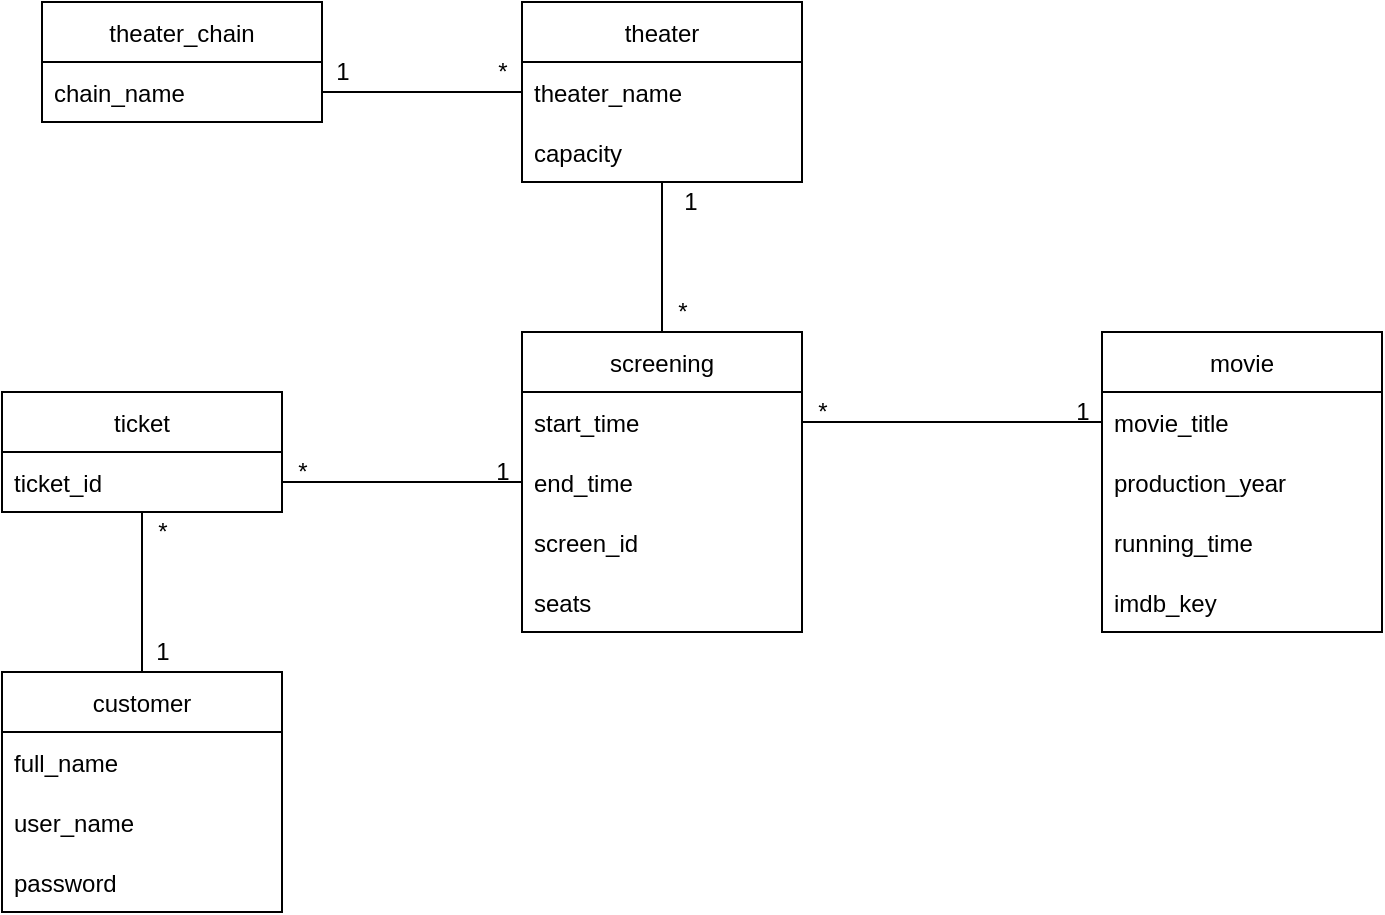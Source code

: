 <mxfile version="16.4.8" type="device"><diagram id="juv52MMHf7dS-MZMdBVi" name="Page-1"><mxGraphModel dx="1186" dy="764" grid="1" gridSize="10" guides="1" tooltips="1" connect="1" arrows="1" fold="1" page="1" pageScale="1" pageWidth="827" pageHeight="1169" math="0" shadow="0"><root><mxCell id="0"/><mxCell id="1" parent="0"/><mxCell id="J2_U3OxGbu_UA2v4sLJk-2" value="theater_chain" style="swimlane;fontStyle=0;childLayout=stackLayout;horizontal=1;startSize=30;horizontalStack=0;resizeParent=1;resizeParentMax=0;resizeLast=0;collapsible=1;marginBottom=0;" parent="1" vertex="1"><mxGeometry x="100" y="105" width="140" height="60" as="geometry"/></mxCell><mxCell id="J2_U3OxGbu_UA2v4sLJk-27" value="chain_name" style="text;strokeColor=none;fillColor=none;align=left;verticalAlign=middle;spacingLeft=4;spacingRight=4;overflow=hidden;points=[[0,0.5],[1,0.5]];portConstraint=eastwest;rotatable=0;" parent="J2_U3OxGbu_UA2v4sLJk-2" vertex="1"><mxGeometry y="30" width="140" height="30" as="geometry"/></mxCell><mxCell id="J2_U3OxGbu_UA2v4sLJk-11" value="" style="endArrow=none;html=1;rounded=0;entryX=0;entryY=0.5;entryDx=0;entryDy=0;exitX=1;exitY=0.5;exitDx=0;exitDy=0;" parent="1" source="J2_U3OxGbu_UA2v4sLJk-27" edge="1"><mxGeometry width="50" height="50" relative="1" as="geometry"><mxPoint x="390" y="380" as="sourcePoint"/><mxPoint x="340" y="150" as="targetPoint"/><Array as="points"/></mxGeometry></mxCell><mxCell id="J2_U3OxGbu_UA2v4sLJk-12" value="1" style="text;html=1;align=center;verticalAlign=middle;resizable=0;points=[];autosize=1;strokeColor=none;fillColor=none;" parent="1" vertex="1"><mxGeometry x="240" y="130" width="20" height="20" as="geometry"/></mxCell><mxCell id="J2_U3OxGbu_UA2v4sLJk-13" value="*" style="text;html=1;align=center;verticalAlign=middle;resizable=0;points=[];autosize=1;strokeColor=none;fillColor=none;" parent="1" vertex="1"><mxGeometry x="320" y="130" width="20" height="20" as="geometry"/></mxCell><mxCell id="J2_U3OxGbu_UA2v4sLJk-14" value="screening" style="swimlane;fontStyle=0;childLayout=stackLayout;horizontal=1;startSize=30;horizontalStack=0;resizeParent=1;resizeParentMax=0;resizeLast=0;collapsible=1;marginBottom=0;" parent="1" vertex="1"><mxGeometry x="340" y="270" width="140" height="150" as="geometry"/></mxCell><mxCell id="J2_U3OxGbu_UA2v4sLJk-15" value="start_time    " style="text;strokeColor=none;fillColor=none;align=left;verticalAlign=middle;spacingLeft=4;spacingRight=4;overflow=hidden;points=[[0,0.5],[1,0.5]];portConstraint=eastwest;rotatable=0;" parent="J2_U3OxGbu_UA2v4sLJk-14" vertex="1"><mxGeometry y="30" width="140" height="30" as="geometry"/></mxCell><mxCell id="J2_U3OxGbu_UA2v4sLJk-16" value="end_time " style="text;strokeColor=none;fillColor=none;align=left;verticalAlign=middle;spacingLeft=4;spacingRight=4;overflow=hidden;points=[[0,0.5],[1,0.5]];portConstraint=eastwest;rotatable=0;" parent="J2_U3OxGbu_UA2v4sLJk-14" vertex="1"><mxGeometry y="60" width="140" height="30" as="geometry"/></mxCell><mxCell id="J2_U3OxGbu_UA2v4sLJk-55" value="screen_id" style="text;strokeColor=none;fillColor=none;align=left;verticalAlign=middle;spacingLeft=4;spacingRight=4;overflow=hidden;points=[[0,0.5],[1,0.5]];portConstraint=eastwest;rotatable=0;" parent="J2_U3OxGbu_UA2v4sLJk-14" vertex="1"><mxGeometry y="90" width="140" height="30" as="geometry"/></mxCell><mxCell id="qxnODswch8US0Tqm4FWp-1" value="seats" style="text;strokeColor=none;fillColor=none;align=left;verticalAlign=middle;spacingLeft=4;spacingRight=4;overflow=hidden;points=[[0,0.5],[1,0.5]];portConstraint=eastwest;rotatable=0;" vertex="1" parent="J2_U3OxGbu_UA2v4sLJk-14"><mxGeometry y="120" width="140" height="30" as="geometry"/></mxCell><mxCell id="J2_U3OxGbu_UA2v4sLJk-18" value="movie" style="swimlane;fontStyle=0;childLayout=stackLayout;horizontal=1;startSize=30;horizontalStack=0;resizeParent=1;resizeParentMax=0;resizeLast=0;collapsible=1;marginBottom=0;" parent="1" vertex="1"><mxGeometry x="630" y="270" width="140" height="150" as="geometry"/></mxCell><mxCell id="J2_U3OxGbu_UA2v4sLJk-19" value="movie_title" style="text;strokeColor=none;fillColor=none;align=left;verticalAlign=middle;spacingLeft=4;spacingRight=4;overflow=hidden;points=[[0,0.5],[1,0.5]];portConstraint=eastwest;rotatable=0;" parent="J2_U3OxGbu_UA2v4sLJk-18" vertex="1"><mxGeometry y="30" width="140" height="30" as="geometry"/></mxCell><mxCell id="J2_U3OxGbu_UA2v4sLJk-20" value="production_year" style="text;strokeColor=none;fillColor=none;align=left;verticalAlign=middle;spacingLeft=4;spacingRight=4;overflow=hidden;points=[[0,0.5],[1,0.5]];portConstraint=eastwest;rotatable=0;" parent="J2_U3OxGbu_UA2v4sLJk-18" vertex="1"><mxGeometry y="60" width="140" height="30" as="geometry"/></mxCell><mxCell id="J2_U3OxGbu_UA2v4sLJk-28" value="running_time" style="text;strokeColor=none;fillColor=none;align=left;verticalAlign=middle;spacingLeft=4;spacingRight=4;overflow=hidden;points=[[0,0.5],[1,0.5]];portConstraint=eastwest;rotatable=0;" parent="J2_U3OxGbu_UA2v4sLJk-18" vertex="1"><mxGeometry y="90" width="140" height="30" as="geometry"/></mxCell><mxCell id="J2_U3OxGbu_UA2v4sLJk-58" value="imdb_key" style="text;strokeColor=none;fillColor=none;align=left;verticalAlign=middle;spacingLeft=4;spacingRight=4;overflow=hidden;points=[[0,0.5],[1,0.5]];portConstraint=eastwest;rotatable=0;" parent="J2_U3OxGbu_UA2v4sLJk-18" vertex="1"><mxGeometry y="120" width="140" height="30" as="geometry"/></mxCell><mxCell id="J2_U3OxGbu_UA2v4sLJk-29" value="ticket" style="swimlane;fontStyle=0;childLayout=stackLayout;horizontal=1;startSize=30;horizontalStack=0;resizeParent=1;resizeParentMax=0;resizeLast=0;collapsible=1;marginBottom=0;" parent="1" vertex="1"><mxGeometry x="80" y="300" width="140" height="60" as="geometry"/></mxCell><mxCell id="J2_U3OxGbu_UA2v4sLJk-30" value="ticket_id" style="text;strokeColor=none;fillColor=none;align=left;verticalAlign=middle;spacingLeft=4;spacingRight=4;overflow=hidden;points=[[0,0.5],[1,0.5]];portConstraint=eastwest;rotatable=0;" parent="J2_U3OxGbu_UA2v4sLJk-29" vertex="1"><mxGeometry y="30" width="140" height="30" as="geometry"/></mxCell><mxCell id="J2_U3OxGbu_UA2v4sLJk-33" value="" style="endArrow=none;html=1;rounded=0;exitX=0;exitY=0.5;exitDx=0;exitDy=0;" parent="1" source="J2_U3OxGbu_UA2v4sLJk-16" target="J2_U3OxGbu_UA2v4sLJk-30" edge="1"><mxGeometry width="50" height="50" relative="1" as="geometry"><mxPoint x="370" y="330" as="sourcePoint"/><mxPoint x="420" y="280" as="targetPoint"/></mxGeometry></mxCell><mxCell id="J2_U3OxGbu_UA2v4sLJk-34" value="*" style="text;html=1;align=center;verticalAlign=middle;resizable=0;points=[];autosize=1;strokeColor=none;fillColor=none;" parent="1" vertex="1"><mxGeometry x="220" y="330" width="20" height="20" as="geometry"/></mxCell><mxCell id="J2_U3OxGbu_UA2v4sLJk-35" value="1" style="text;html=1;align=center;verticalAlign=middle;resizable=0;points=[];autosize=1;strokeColor=none;fillColor=none;" parent="1" vertex="1"><mxGeometry x="320" y="330" width="20" height="20" as="geometry"/></mxCell><mxCell id="J2_U3OxGbu_UA2v4sLJk-36" value="" style="endArrow=none;html=1;rounded=0;exitX=1;exitY=0.5;exitDx=0;exitDy=0;" parent="1" source="J2_U3OxGbu_UA2v4sLJk-15" target="J2_U3OxGbu_UA2v4sLJk-19" edge="1"><mxGeometry width="50" height="50" relative="1" as="geometry"><mxPoint x="370" y="330" as="sourcePoint"/><mxPoint x="420" y="280" as="targetPoint"/></mxGeometry></mxCell><mxCell id="J2_U3OxGbu_UA2v4sLJk-37" value="*" style="text;html=1;align=center;verticalAlign=middle;resizable=0;points=[];autosize=1;strokeColor=none;fillColor=none;" parent="1" vertex="1"><mxGeometry x="480" y="300" width="20" height="20" as="geometry"/></mxCell><mxCell id="J2_U3OxGbu_UA2v4sLJk-38" value="1" style="text;html=1;align=center;verticalAlign=middle;resizable=0;points=[];autosize=1;strokeColor=none;fillColor=none;" parent="1" vertex="1"><mxGeometry x="610" y="300" width="20" height="20" as="geometry"/></mxCell><mxCell id="J2_U3OxGbu_UA2v4sLJk-39" value="customer" style="swimlane;fontStyle=0;childLayout=stackLayout;horizontal=1;startSize=30;horizontalStack=0;resizeParent=1;resizeParentMax=0;resizeLast=0;collapsible=1;marginBottom=0;" parent="1" vertex="1"><mxGeometry x="80" y="440" width="140" height="120" as="geometry"/></mxCell><mxCell id="J2_U3OxGbu_UA2v4sLJk-44" value="full_name" style="text;strokeColor=none;fillColor=none;align=left;verticalAlign=middle;spacingLeft=4;spacingRight=4;overflow=hidden;points=[[0,0.5],[1,0.5]];portConstraint=eastwest;rotatable=0;" parent="J2_U3OxGbu_UA2v4sLJk-39" vertex="1"><mxGeometry y="30" width="140" height="30" as="geometry"/></mxCell><mxCell id="J2_U3OxGbu_UA2v4sLJk-41" value="user_name" style="text;strokeColor=none;fillColor=none;align=left;verticalAlign=middle;spacingLeft=4;spacingRight=4;overflow=hidden;points=[[0,0.5],[1,0.5]];portConstraint=eastwest;rotatable=0;" parent="J2_U3OxGbu_UA2v4sLJk-39" vertex="1"><mxGeometry y="60" width="140" height="30" as="geometry"/></mxCell><mxCell id="J2_U3OxGbu_UA2v4sLJk-42" value="password" style="text;strokeColor=none;fillColor=none;align=left;verticalAlign=middle;spacingLeft=4;spacingRight=4;overflow=hidden;points=[[0,0.5],[1,0.5]];portConstraint=eastwest;rotatable=0;" parent="J2_U3OxGbu_UA2v4sLJk-39" vertex="1"><mxGeometry y="90" width="140" height="30" as="geometry"/></mxCell><mxCell id="J2_U3OxGbu_UA2v4sLJk-43" value="" style="endArrow=none;html=1;rounded=0;exitX=0.5;exitY=0;exitDx=0;exitDy=0;" parent="1" source="J2_U3OxGbu_UA2v4sLJk-39" target="J2_U3OxGbu_UA2v4sLJk-30" edge="1"><mxGeometry width="50" height="50" relative="1" as="geometry"><mxPoint x="370" y="330" as="sourcePoint"/><mxPoint x="420" y="280" as="targetPoint"/></mxGeometry></mxCell><mxCell id="J2_U3OxGbu_UA2v4sLJk-45" value="*" style="text;html=1;align=center;verticalAlign=middle;resizable=0;points=[];autosize=1;strokeColor=none;fillColor=none;" parent="1" vertex="1"><mxGeometry x="150" y="360" width="20" height="20" as="geometry"/></mxCell><mxCell id="J2_U3OxGbu_UA2v4sLJk-46" value="1" style="text;html=1;align=center;verticalAlign=middle;resizable=0;points=[];autosize=1;strokeColor=none;fillColor=none;" parent="1" vertex="1"><mxGeometry x="150" y="420" width="20" height="20" as="geometry"/></mxCell><mxCell id="J2_U3OxGbu_UA2v4sLJk-47" value="" style="endArrow=none;html=1;rounded=0;" parent="1" source="J2_U3OxGbu_UA2v4sLJk-14" target="J2_U3OxGbu_UA2v4sLJk-54" edge="1"><mxGeometry width="50" height="50" relative="1" as="geometry"><mxPoint x="370" y="340" as="sourcePoint"/><mxPoint x="410" y="220" as="targetPoint"/></mxGeometry></mxCell><mxCell id="J2_U3OxGbu_UA2v4sLJk-48" value="1" style="text;html=1;align=center;verticalAlign=middle;resizable=0;points=[];autosize=1;strokeColor=none;fillColor=none;" parent="1" vertex="1"><mxGeometry x="414" y="195" width="20" height="20" as="geometry"/></mxCell><mxCell id="J2_U3OxGbu_UA2v4sLJk-49" value="*" style="text;html=1;align=center;verticalAlign=middle;resizable=0;points=[];autosize=1;strokeColor=none;fillColor=none;" parent="1" vertex="1"><mxGeometry x="410" y="250" width="20" height="20" as="geometry"/></mxCell><mxCell id="J2_U3OxGbu_UA2v4sLJk-51" value="theater" style="swimlane;fontStyle=0;childLayout=stackLayout;horizontal=1;startSize=30;horizontalStack=0;resizeParent=1;resizeParentMax=0;resizeLast=0;collapsible=1;marginBottom=0;" parent="1" vertex="1"><mxGeometry x="340" y="105" width="140" height="90" as="geometry"/></mxCell><mxCell id="J2_U3OxGbu_UA2v4sLJk-52" value="theater_name" style="text;strokeColor=none;fillColor=none;align=left;verticalAlign=middle;spacingLeft=4;spacingRight=4;overflow=hidden;points=[[0,0.5],[1,0.5]];portConstraint=eastwest;rotatable=0;" parent="J2_U3OxGbu_UA2v4sLJk-51" vertex="1"><mxGeometry y="30" width="140" height="30" as="geometry"/></mxCell><mxCell id="J2_U3OxGbu_UA2v4sLJk-54" value="capacity" style="text;strokeColor=none;fillColor=none;align=left;verticalAlign=middle;spacingLeft=4;spacingRight=4;overflow=hidden;points=[[0,0.5],[1,0.5]];portConstraint=eastwest;rotatable=0;" parent="J2_U3OxGbu_UA2v4sLJk-51" vertex="1"><mxGeometry y="60" width="140" height="30" as="geometry"/></mxCell></root></mxGraphModel></diagram></mxfile>